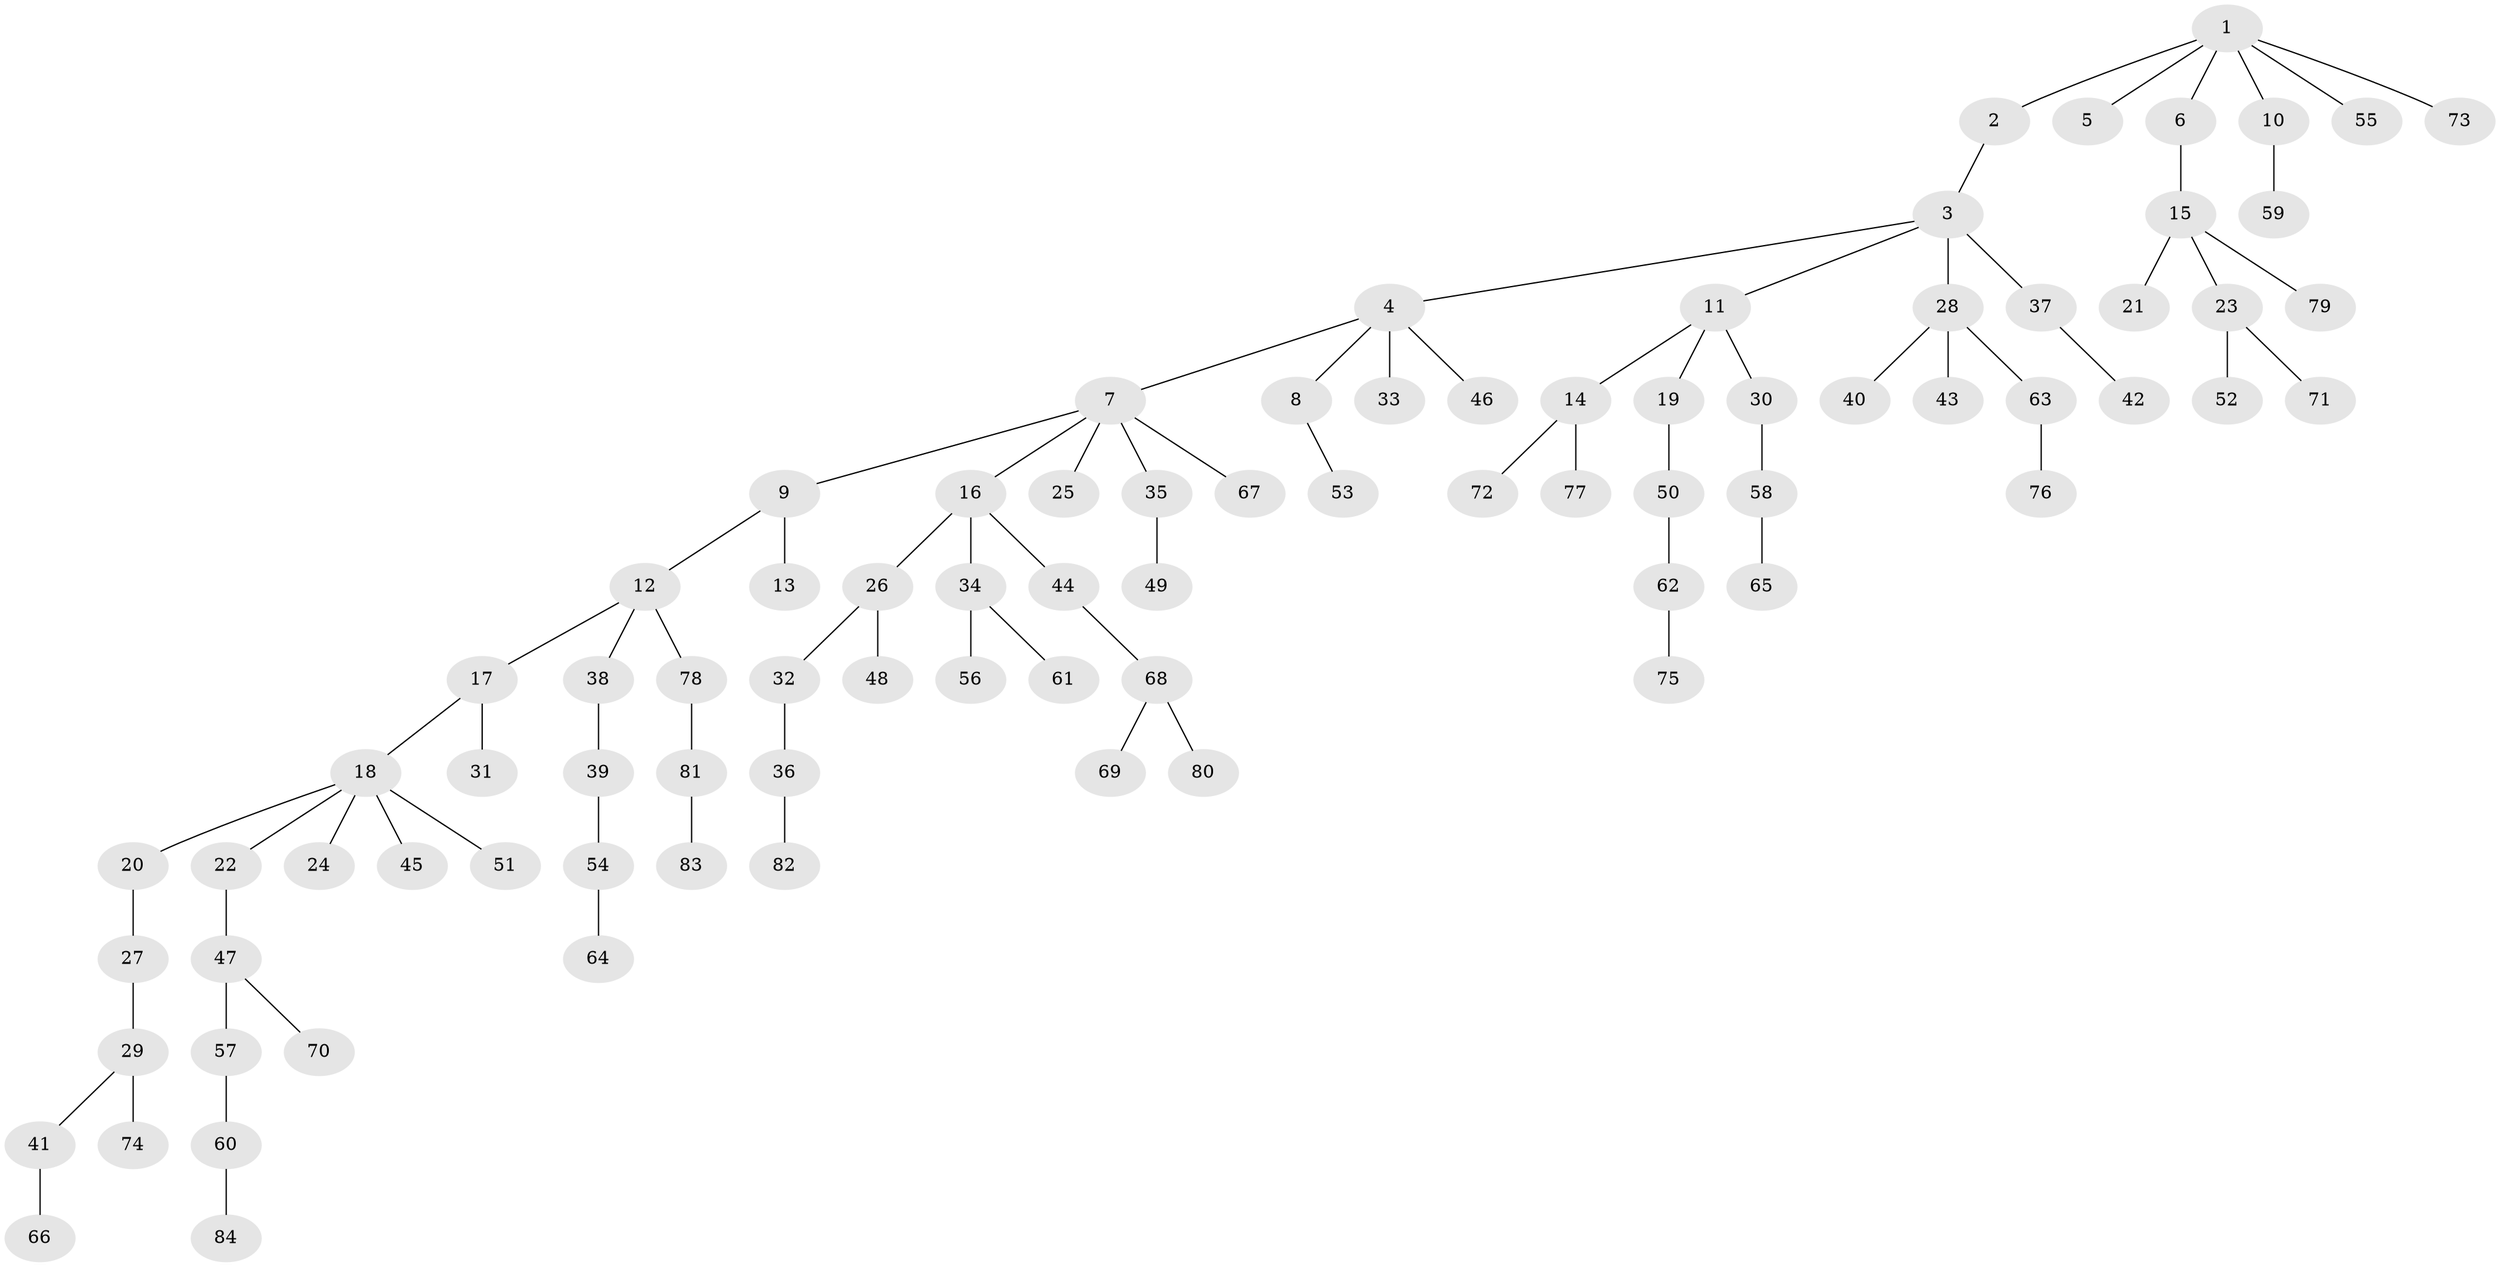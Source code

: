 // Generated by graph-tools (version 1.1) at 2025/50/03/09/25 03:50:26]
// undirected, 84 vertices, 83 edges
graph export_dot {
graph [start="1"]
  node [color=gray90,style=filled];
  1;
  2;
  3;
  4;
  5;
  6;
  7;
  8;
  9;
  10;
  11;
  12;
  13;
  14;
  15;
  16;
  17;
  18;
  19;
  20;
  21;
  22;
  23;
  24;
  25;
  26;
  27;
  28;
  29;
  30;
  31;
  32;
  33;
  34;
  35;
  36;
  37;
  38;
  39;
  40;
  41;
  42;
  43;
  44;
  45;
  46;
  47;
  48;
  49;
  50;
  51;
  52;
  53;
  54;
  55;
  56;
  57;
  58;
  59;
  60;
  61;
  62;
  63;
  64;
  65;
  66;
  67;
  68;
  69;
  70;
  71;
  72;
  73;
  74;
  75;
  76;
  77;
  78;
  79;
  80;
  81;
  82;
  83;
  84;
  1 -- 2;
  1 -- 5;
  1 -- 6;
  1 -- 10;
  1 -- 55;
  1 -- 73;
  2 -- 3;
  3 -- 4;
  3 -- 11;
  3 -- 28;
  3 -- 37;
  4 -- 7;
  4 -- 8;
  4 -- 33;
  4 -- 46;
  6 -- 15;
  7 -- 9;
  7 -- 16;
  7 -- 25;
  7 -- 35;
  7 -- 67;
  8 -- 53;
  9 -- 12;
  9 -- 13;
  10 -- 59;
  11 -- 14;
  11 -- 19;
  11 -- 30;
  12 -- 17;
  12 -- 38;
  12 -- 78;
  14 -- 72;
  14 -- 77;
  15 -- 21;
  15 -- 23;
  15 -- 79;
  16 -- 26;
  16 -- 34;
  16 -- 44;
  17 -- 18;
  17 -- 31;
  18 -- 20;
  18 -- 22;
  18 -- 24;
  18 -- 45;
  18 -- 51;
  19 -- 50;
  20 -- 27;
  22 -- 47;
  23 -- 52;
  23 -- 71;
  26 -- 32;
  26 -- 48;
  27 -- 29;
  28 -- 40;
  28 -- 43;
  28 -- 63;
  29 -- 41;
  29 -- 74;
  30 -- 58;
  32 -- 36;
  34 -- 56;
  34 -- 61;
  35 -- 49;
  36 -- 82;
  37 -- 42;
  38 -- 39;
  39 -- 54;
  41 -- 66;
  44 -- 68;
  47 -- 57;
  47 -- 70;
  50 -- 62;
  54 -- 64;
  57 -- 60;
  58 -- 65;
  60 -- 84;
  62 -- 75;
  63 -- 76;
  68 -- 69;
  68 -- 80;
  78 -- 81;
  81 -- 83;
}
